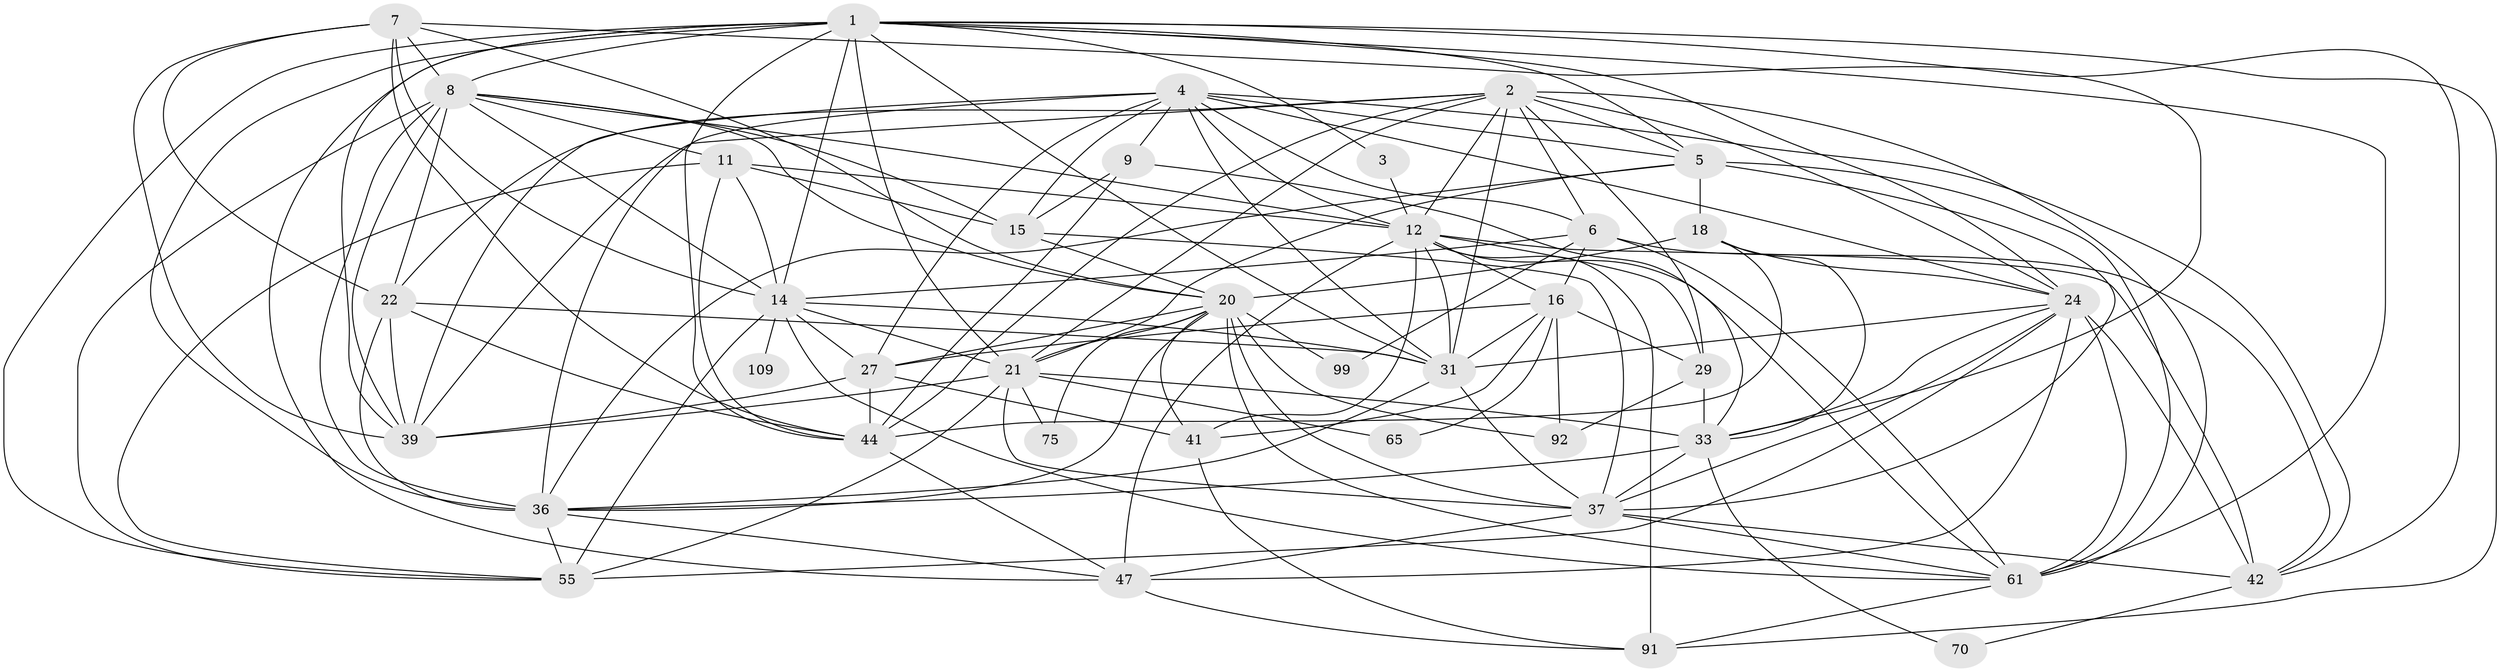 // original degree distribution, {4: 0.33076923076923076, 2: 0.13846153846153847, 5: 0.15384615384615385, 3: 0.23846153846153847, 6: 0.06923076923076923, 7: 0.05384615384615385, 8: 0.015384615384615385}
// Generated by graph-tools (version 1.1) at 2025/18/03/04/25 18:18:57]
// undirected, 39 vertices, 144 edges
graph export_dot {
graph [start="1"]
  node [color=gray90,style=filled];
  1 [super="+112+101+26"];
  2 [super="+108+13+110+10"];
  3;
  4 [super="+74+63"];
  5 [super="+57"];
  6 [super="+58+103"];
  7 [super="+34"];
  8 [super="+111+30"];
  9 [super="+104"];
  11 [super="+35+87"];
  12 [super="+17"];
  14 [super="+93+60+25"];
  15 [super="+50"];
  16 [super="+23+83"];
  18 [super="+45"];
  20 [super="+73+122+119+52"];
  21 [super="+72+76+32"];
  22 [super="+77"];
  24 [super="+38"];
  27 [super="+62+106"];
  29 [super="+125"];
  31 [super="+84"];
  33 [super="+97+56"];
  36 [super="+40+46"];
  37 [super="+80+64+100"];
  39 [super="+66+113"];
  41 [super="+54+94"];
  42 [super="+82"];
  44 [super="+51+102"];
  47 [super="+59+79"];
  55 [super="+126"];
  61 [super="+68"];
  65;
  70;
  75;
  91 [super="+95"];
  92;
  99;
  109;
  1 -- 8 [weight=2];
  1 -- 5;
  1 -- 44;
  1 -- 31;
  1 -- 61;
  1 -- 39;
  1 -- 42;
  1 -- 47;
  1 -- 55;
  1 -- 91;
  1 -- 3;
  1 -- 36;
  1 -- 14;
  1 -- 21;
  1 -- 24;
  2 -- 39;
  2 -- 61;
  2 -- 21 [weight=4];
  2 -- 5 [weight=2];
  2 -- 22;
  2 -- 31;
  2 -- 44;
  2 -- 12;
  2 -- 29;
  2 -- 6;
  2 -- 24 [weight=3];
  3 -- 12;
  4 -- 6;
  4 -- 12 [weight=2];
  4 -- 31;
  4 -- 9 [weight=2];
  4 -- 36;
  4 -- 39;
  4 -- 42;
  4 -- 24;
  4 -- 15;
  4 -- 5;
  4 -- 27;
  5 -- 18 [weight=2];
  5 -- 37;
  5 -- 36;
  5 -- 21;
  5 -- 61;
  6 -- 16 [weight=2];
  6 -- 99;
  6 -- 61;
  6 -- 42;
  6 -- 14;
  7 -- 33;
  7 -- 44;
  7 -- 14;
  7 -- 20 [weight=2];
  7 -- 39;
  7 -- 22;
  7 -- 8;
  8 -- 11;
  8 -- 55;
  8 -- 15;
  8 -- 39;
  8 -- 36;
  8 -- 22;
  8 -- 12;
  8 -- 14;
  8 -- 20;
  9 -- 33;
  9 -- 44;
  9 -- 15;
  11 -- 12;
  11 -- 55;
  11 -- 44;
  11 -- 15;
  11 -- 14;
  12 -- 41;
  12 -- 91;
  12 -- 16;
  12 -- 29;
  12 -- 42;
  12 -- 47;
  12 -- 31;
  12 -- 61;
  14 -- 31;
  14 -- 55 [weight=2];
  14 -- 109 [weight=2];
  14 -- 61;
  14 -- 21;
  14 -- 27;
  15 -- 20;
  15 -- 37;
  16 -- 27;
  16 -- 92;
  16 -- 65;
  16 -- 31;
  16 -- 29;
  16 -- 41;
  18 -- 33;
  18 -- 44;
  18 -- 20;
  18 -- 24;
  20 -- 99;
  20 -- 27 [weight=2];
  20 -- 36;
  20 -- 41;
  20 -- 75;
  20 -- 92;
  20 -- 37;
  20 -- 21;
  20 -- 61;
  21 -- 33;
  21 -- 37;
  21 -- 55;
  21 -- 75 [weight=2];
  21 -- 65;
  21 -- 39;
  22 -- 36;
  22 -- 44;
  22 -- 31;
  22 -- 39;
  24 -- 33;
  24 -- 37;
  24 -- 42 [weight=2];
  24 -- 47;
  24 -- 55;
  24 -- 61 [weight=2];
  24 -- 31;
  27 -- 44;
  27 -- 39;
  27 -- 41;
  29 -- 33 [weight=2];
  29 -- 92;
  31 -- 36 [weight=2];
  31 -- 37;
  33 -- 70;
  33 -- 36;
  33 -- 37;
  36 -- 55;
  36 -- 47;
  37 -- 61;
  37 -- 42;
  37 -- 47 [weight=2];
  41 -- 91;
  42 -- 70;
  44 -- 47;
  47 -- 91;
  61 -- 91;
}
